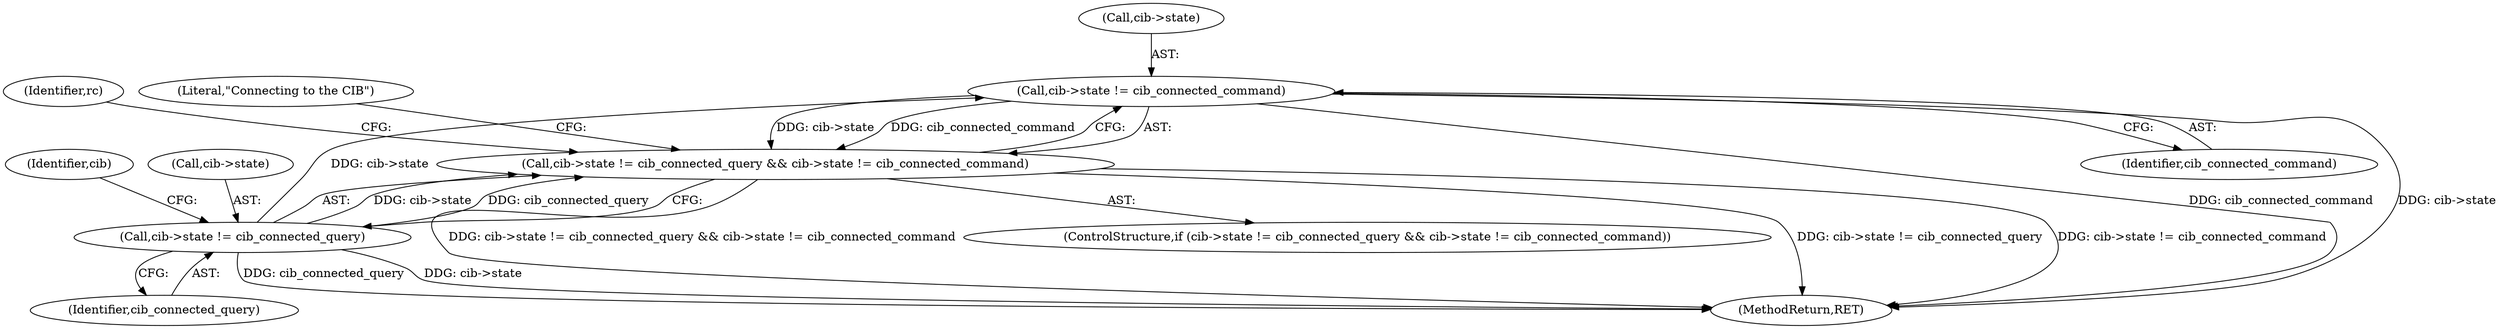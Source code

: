 digraph "0_pacemaker_564f7cc2a51dcd2f28ab12a13394f31be5aa3c93_19@API" {
"1000165" [label="(Call,cib->state != cib_connected_command)"];
"1000160" [label="(Call,cib->state != cib_connected_query)"];
"1000159" [label="(Call,cib->state != cib_connected_query && cib->state != cib_connected_command)"];
"1000269" [label="(MethodReturn,RET)"];
"1000268" [label="(Identifier,rc)"];
"1000166" [label="(Call,cib->state)"];
"1000159" [label="(Call,cib->state != cib_connected_query && cib->state != cib_connected_command)"];
"1000165" [label="(Call,cib->state != cib_connected_command)"];
"1000161" [label="(Call,cib->state)"];
"1000158" [label="(ControlStructure,if (cib->state != cib_connected_query && cib->state != cib_connected_command))"];
"1000164" [label="(Identifier,cib_connected_query)"];
"1000172" [label="(Literal,\"Connecting to the CIB\")"];
"1000160" [label="(Call,cib->state != cib_connected_query)"];
"1000169" [label="(Identifier,cib_connected_command)"];
"1000167" [label="(Identifier,cib)"];
"1000165" -> "1000159"  [label="AST: "];
"1000165" -> "1000169"  [label="CFG: "];
"1000166" -> "1000165"  [label="AST: "];
"1000169" -> "1000165"  [label="AST: "];
"1000159" -> "1000165"  [label="CFG: "];
"1000165" -> "1000269"  [label="DDG: cib_connected_command"];
"1000165" -> "1000269"  [label="DDG: cib->state"];
"1000165" -> "1000159"  [label="DDG: cib->state"];
"1000165" -> "1000159"  [label="DDG: cib_connected_command"];
"1000160" -> "1000165"  [label="DDG: cib->state"];
"1000160" -> "1000159"  [label="AST: "];
"1000160" -> "1000164"  [label="CFG: "];
"1000161" -> "1000160"  [label="AST: "];
"1000164" -> "1000160"  [label="AST: "];
"1000167" -> "1000160"  [label="CFG: "];
"1000159" -> "1000160"  [label="CFG: "];
"1000160" -> "1000269"  [label="DDG: cib_connected_query"];
"1000160" -> "1000269"  [label="DDG: cib->state"];
"1000160" -> "1000159"  [label="DDG: cib->state"];
"1000160" -> "1000159"  [label="DDG: cib_connected_query"];
"1000159" -> "1000158"  [label="AST: "];
"1000172" -> "1000159"  [label="CFG: "];
"1000268" -> "1000159"  [label="CFG: "];
"1000159" -> "1000269"  [label="DDG: cib->state != cib_connected_query && cib->state != cib_connected_command"];
"1000159" -> "1000269"  [label="DDG: cib->state != cib_connected_query"];
"1000159" -> "1000269"  [label="DDG: cib->state != cib_connected_command"];
}
